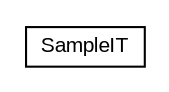 #!/usr/local/bin/dot
#
# Class diagram 
# Generated by UMLGraph version R5_6-24-gf6e263 (http://www.umlgraph.org/)
#

digraph G {
	edge [fontname="arial",fontsize=10,labelfontname="arial",labelfontsize=10];
	node [fontname="arial",fontsize=10,shape=plaintext];
	nodesep=0.25;
	ranksep=0.5;
	// net.trajano.app.it.SampleIT
	c0 [label=<<table title="net.trajano.app.it.SampleIT" border="0" cellborder="1" cellspacing="0" cellpadding="2" port="p" href="./SampleIT.html">
		<tr><td><table border="0" cellspacing="0" cellpadding="1">
<tr><td align="center" balign="center"> SampleIT </td></tr>
		</table></td></tr>
		</table>>, URL="./SampleIT.html", fontname="arial", fontcolor="black", fontsize=10.0];
}

